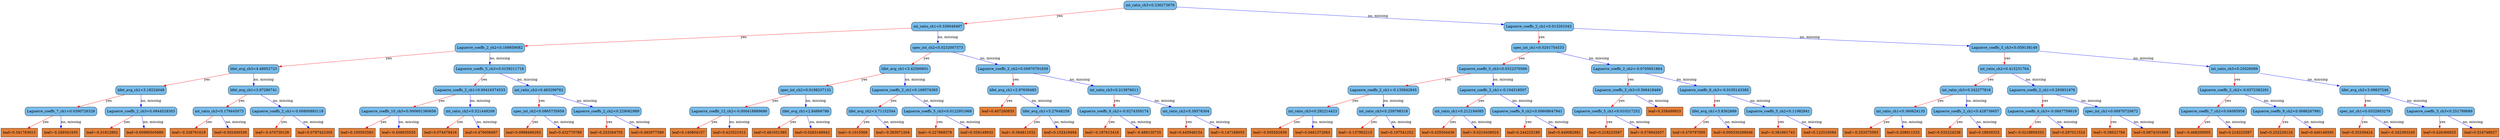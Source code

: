digraph {
	graph [bb="0,0,8146.8,567",
		rankdir=TB
	];
	node [label="\N"];
	0	[fillcolor="#78bceb",
		height=0.5,
		label="int_ratio_ch3<0.236273676",
		pos="4195.9,549",
		shape=box,
		style="filled, rounded",
		width=2.3264];
	1	[fillcolor="#78bceb",
		height=0.5,
		label="int_ratio_ch1<0.336049497",
		pos="3143.9,460.5",
		shape=box,
		style="filled, rounded",
		width=2.3264];
	0 -> 1	[color="#FF0000",
		label=yes,
		lp="3773.9,504.75",
		pos="e,3227.9,468.41 4112,541.1 3918.8,525.21 3443.1,486.11 3239.2,469.34"];
	2	[fillcolor="#78bceb",
		height=0.5,
		label="Laguerre_coeffs_2_ch1<0.013201043",
		pos="4998.9,460.5",
		shape=box,
		style="filled, rounded",
		width=3.1076];
	0 -> 2	[color="#0000FF",
		label="no, missing",
		lp="4701.8,504.75",
		pos="e,4886.7,473.58 4279.9,538.95 4422,523.64 4710.5,492.57 4875.5,474.79"];
	3	[fillcolor="#78bceb",
		height=0.5,
		label="Laguerre_coeffs_2_ch2<0.169859082",
		pos="1592.9,372",
		shape=box,
		style="filled, rounded",
		width=3.1076];
	1 -> 3	[color="#FF0000",
		label=yes,
		lp="2516.9,416.25",
		pos="e,1705.1,379.26 3059.7,454.8 2801.5,440.41 2020.4,396.85 1716.1,379.87"];
	4	[fillcolor="#78bceb",
		height=0.5,
		label="spec_int_ch2<0.0232007373",
		pos="3143.9,372",
		shape=box,
		style="filled, rounded",
		width=2.4097];
	1 -> 4	[color="#0000FF",
		label="no, missing",
		lp="3175.8,416.25",
		pos="e,3143.9,390.35 3143.9,442.41 3143.9,430.76 3143.9,415.05 3143.9,401.52"];
	5	[fillcolor="#78bceb",
		height=0.5,
		label="spec_int_ch1<0.0201754533",
		pos="4998.9,372",
		shape=box,
		style="filled, rounded",
		width=2.4097];
	2 -> 5	[color="#FF0000",
		label=yes,
		lp="5007.9,416.25",
		pos="e,4998.9,390.35 4998.9,442.41 4998.9,430.76 4998.9,415.05 4998.9,401.52"];
	6	[fillcolor="#78bceb",
		height=0.5,
		label="Laguerre_coeffs_5_ch3<0.059138149",
		pos="6472.9,372",
		shape=box,
		style="filled, rounded",
		width=3.1076];
	2 -> 6	[color="#0000FF",
		label="no, missing",
		lp="5900.8,416.25",
		pos="e,6360.6,379.59 5111.2,452.91 5381.6,437.04 6067.4,396.8 6349.1,380.26"];
	7	[fillcolor="#78bceb",
		height=0.5,
		label="lifet_avg_ch3<4.48952723",
		pos="833.88,283.5",
		shape=box,
		style="filled, rounded",
		width=2.2639];
	3 -> 7	[color="#FF0000",
		label=yes,
		lp="1290.9,327.75",
		pos="e,915.66,293.82 1480.9,358.24 1330.6,341.11 1066.5,311.02 926.74,295.08"];
	8	[fillcolor="#78bceb",
		height=0.5,
		label="Laguerre_coeffs_5_ch3<0.0159211718",
		pos="1592.9,283.5",
		shape=box,
		style="filled, rounded",
		width=3.2014];
	3 -> 8	[color="#0000FF",
		label="no, missing",
		lp="1624.8,327.75",
		pos="e,1592.9,301.85 1592.9,353.91 1592.9,342.26 1592.9,326.55 1592.9,313.02"];
	9	[fillcolor="#78bceb",
		height=0.5,
		label="lifet_avg_ch1<3.42560601",
		pos="2896.9,283.5",
		shape=box,
		style="filled, rounded",
		width=2.2639];
	4 -> 9	[color="#FF0000",
		label=yes,
		lp="3051.9,327.75",
		pos="e,2946.5,301.87 3094.2,353.6 3054.7,339.76 2999.2,320.34 2957.1,305.61"];
	10	[fillcolor="#78bceb",
		height=0.5,
		label="Laguerre_coeffs_2_ch2<0.00970791839",
		pos="3315.9,283.5",
		shape=box,
		style="filled, rounded",
		width=3.2951];
	4 -> 10	[color="#0000FF",
		label="no, missing",
		lp="3277.8,327.75",
		pos="e,3281.2,301.91 3178.3,353.7 3204.9,340.31 3242,321.65 3271,307.08"];
	15	[fillcolor="#78bceb",
		height=0.5,
		label="lifet_avg_ch1<3.19224048",
		pos="455.88,195",
		shape=box,
		style="filled, rounded",
		width=2.2639];
	7 -> 15	[color="#FF0000",
		label=yes,
		lp="687.88,239.25",
		pos="e,532.12,213.45 757.84,265.1 695.78,250.9 608.06,230.82 543.14,215.97"];
	16	[fillcolor="#78bceb",
		height=0.5,
		label="lifet_avg_ch1<3.97280741",
		pos="833.88,195",
		shape=box,
		style="filled, rounded",
		width=2.2639];
	7 -> 16	[color="#0000FF",
		label="no, missing",
		lp="865.75,239.25",
		pos="e,833.88,213.35 833.88,265.41 833.88,253.76 833.88,238.05 833.88,224.52"];
	17	[fillcolor="#78bceb",
		height=0.5,
		label="Laguerre_coeffs_2_ch1<0.00416374533",
		pos="1528.9,195",
		shape=box,
		style="filled, rounded",
		width=3.2951];
	8 -> 17	[color="#FF0000",
		label=yes,
		lp="1575.9,239.25",
		pos="e,1541.7,213.35 1580.2,265.41 1571.2,253.17 1558.8,236.45 1548.5,222.49"];
	18	[fillcolor="#78bceb",
		height=0.5,
		label="int_ratio_ch2<0.483299762",
		pos="1752.9,195",
		shape=box,
		style="filled, rounded",
		width=2.3264];
	8 -> 18	[color="#0000FF",
		label="no, missing",
		lp="1719.8,239.25",
		pos="e,1720.7,213.41 1624.9,265.2 1649.5,251.87 1683.9,233.31 1710.8,218.77"];
	31	[fillcolor="#78bceb",
		height=0.5,
		label="Laguerre_coeffs_7_ch1<0.0390726328",
		pos="193.88,106.5",
		shape=box,
		style="filled, rounded",
		width=3.2014];
	15 -> 31	[color="#FF0000",
		label=yes,
		lp="357.88,150.75",
		pos="e,246.5,124.87 403.17,176.6 361.07,162.7 301.92,143.17 257.23,128.42"];
	32	[fillcolor="#78bceb",
		height=0.5,
		label="Laguerre_coeffs_2_ch3<0.0844528303",
		pos="455.88,106.5",
		shape=box,
		style="filled, rounded",
		width=3.2014];
	15 -> 32	[color="#0000FF",
		label="no, missing",
		lp="487.75,150.75",
		pos="e,455.88,124.85 455.88,176.91 455.88,165.26 455.88,149.55 455.88,136.02"];
	33	[fillcolor="#78bceb",
		height=0.5,
		label="int_ratio_ch3<0.179445073",
		pos="709.88,106.5",
		shape=box,
		style="filled, rounded",
		width=2.3264];
	16 -> 33	[color="#FF0000",
		label=yes,
		lp="792.88,150.75",
		pos="e,734.63,124.77 809.08,176.7 790.41,163.68 764.6,145.67 743.98,131.29"];
	34	[fillcolor="#78bceb",
		height=0.5,
		label="Laguerre_coeffs_2_ch1<-0.00800883118",
		pos="932.88,106.5",
		shape=box,
		style="filled, rounded",
		width=3.3576];
	16 -> 34	[color="#0000FF",
		label="no, missing",
		lp="924.75,150.75",
		pos="e,913.02,124.85 853.43,176.91 867.98,164.2 888.06,146.66 904.39,132.39"];
	63	[fillcolor="#e48038",
		height=0.5,
		label="leaf=0.341783613",
		pos="57.875,18",
		shape=box,
		style=filled,
		width=1.6076];
	31 -> 63	[color="#FF0000",
		label=yes,
		lp="147.88,62.25",
		pos="e,85.023,36.267 166.68,88.203 146.02,75.062 117.38,56.846 94.67,42.403"];
	64	[fillcolor="#e48038",
		height=0.5,
		label="leaf=-0.249341935",
		pos="193.88,18",
		shape=box,
		style=filled,
		width=1.6701];
	31 -> 64	[color="#0000FF",
		label="no, missing",
		lp="225.75,62.25",
		pos="e,193.88,36.35 193.88,88.41 193.88,76.758 193.88,61.047 193.88,47.519"];
	65	[fillcolor="#e48038",
		height=0.5,
		label="leaf=-0.31812802",
		pos="328.88,18",
		shape=box,
		style=filled,
		width=1.5764];
	32 -> 65	[color="#FF0000",
		label=yes,
		lp="412.88,62.25",
		pos="e,354.23,36.267 430.48,88.203 411.27,75.12 384.68,57.01 363.52,42.597"];
	66	[fillcolor="#e48038",
		height=0.5,
		label="leaf=0.00990505889",
		pos="467.88,18",
		shape=box,
		style=filled,
		width=1.7951];
	32 -> 66	[color="#0000FF",
		label="no, missing",
		lp="495.75,62.25",
		pos="e,465.47,36.35 458.25,88.41 459.86,76.758 462.04,61.047 463.92,47.519"];
	67	[fillcolor="#e48038",
		height=0.5,
		label="leaf=-0.328791618",
		pos="610.88,18",
		shape=box,
		style=filled,
		width=1.6701];
	33 -> 67	[color="#FF0000",
		label=yes,
		lp="678.88,62.25",
		pos="e,630.73,36.35 690.32,88.41 675.77,75.698 655.69,58.157 639.36,43.889"];
	68	[fillcolor="#e48038",
		height=0.5,
		label="leaf=0.502400339",
		pos="746.88,18",
		shape=box,
		style=filled,
		width=1.6076];
	33 -> 68	[color="#0000FF",
		label="no, missing",
		lp="763.75,62.25",
		pos="e,739.45,36.35 717.19,88.41 722.27,76.522 729.16,60.41 735.03,46.702"];
	69	[fillcolor="#e48038",
		height=0.5,
		label="leaf=-0.470730126",
		pos="882.88,18",
		shape=box,
		style=filled,
		width=1.6701];
	34 -> 69	[color="#FF0000",
		label=yes,
		lp="921.88,62.25",
		pos="e,892.9,36.35 923,88.41 916.06,76.405 906.63,60.091 898.65,46.295"];
	70	[fillcolor="#e48038",
		height=0.5,
		label="leaf=0.0797422305",
		pos="1021.9,18",
		shape=box,
		style=filled,
		width=1.7014];
	34 -> 70	[color="#0000FF",
		label="no, missing",
		lp="1017.8,62.25",
		pos="e,1004,36.35 950.46,88.41 963.42,75.816 981.25,58.481 995.86,44.286"];
	35	[fillcolor="#78bceb",
		height=0.5,
		label="Laguerre_coeffs_10_ch3<0.000601380656",
		pos="1294.9,106.5",
		shape=box,
		style="filled, rounded",
		width=3.4826];
	17 -> 35	[color="#FF0000",
		label=yes,
		lp="1441.9,150.75",
		pos="e,1341.9,124.87 1481.8,176.6 1444.5,162.82 1392.3,143.5 1352.5,128.79"];
	36	[fillcolor="#78bceb",
		height=0.5,
		label="int_ratio_ch2<0.521449208",
		pos="1528.9,106.5",
		shape=box,
		style="filled, rounded",
		width=2.3264];
	17 -> 36	[color="#0000FF",
		label="no, missing",
		lp="1560.8,150.75",
		pos="e,1528.9,124.85 1528.9,176.91 1528.9,165.26 1528.9,149.55 1528.9,136.02"];
	37	[fillcolor="#78bceb",
		height=0.5,
		label="spec_int_ch2<0.0865735859",
		pos="1752.9,106.5",
		shape=box,
		style="filled, rounded",
		width=2.4097];
	18 -> 37	[color="#FF0000",
		label=yes,
		lp="1761.9,150.75",
		pos="e,1752.9,124.85 1752.9,176.91 1752.9,165.26 1752.9,149.55 1752.9,136.02"];
	38	[fillcolor="#78bceb",
		height=0.5,
		label="Laguerre_coeffs_2_ch2<0.229062989",
		pos="1972.9,106.5",
		shape=box,
		style="filled, rounded",
		width=3.1076];
	18 -> 38	[color="#0000FF",
		label="no, missing",
		lp="1914.8,150.75",
		pos="e,1928.7,124.87 1797.1,176.6 1832,162.9 1880.7,143.75 1918,129.08"];
	71	[fillcolor="#e48038",
		height=0.5,
		label="leaf=0.105502583",
		pos="1158.9,18",
		shape=box,
		style=filled,
		width=1.6076];
	35 -> 71	[color="#FF0000",
		label=yes,
		lp="1248.9,62.25",
		pos="e,1186,36.267 1267.7,88.203 1247,75.062 1218.4,56.846 1195.7,42.403"];
	72	[fillcolor="#e48038",
		height=0.5,
		label="leaf=-0.456935555",
		pos="1294.9,18",
		shape=box,
		style=filled,
		width=1.6701];
	35 -> 72	[color="#0000FF",
		label="no, missing",
		lp="1326.8,62.25",
		pos="e,1294.9,36.35 1294.9,88.41 1294.9,76.758 1294.9,61.047 1294.9,47.519"];
	73	[fillcolor="#e48038",
		height=0.5,
		label="leaf=0.074479416",
		pos="1430.9,18",
		shape=box,
		style=filled,
		width=1.6076];
	36 -> 73	[color="#FF0000",
		label=yes,
		lp="1497.9,62.25",
		pos="e,1450.5,36.35 1509.5,88.41 1495.1,75.698 1475.2,58.157 1459.1,43.889"];
	74	[fillcolor="#e48038",
		height=0.5,
		label="leaf=0.476006687",
		pos="1564.9,18",
		shape=box,
		style=filled,
		width=1.6076];
	36 -> 74	[color="#0000FF",
		label="no, missing",
		lp="1582.8,62.25",
		pos="e,1557.7,36.35 1536,88.41 1540.9,76.522 1547.6,60.41 1553.3,46.702"];
	75	[fillcolor="#e48038",
		height=0.5,
		label="leaf=0.0988466293",
		pos="1701.9,18",
		shape=box,
		style=filled,
		width=1.7014];
	37 -> 75	[color="#FF0000",
		label=yes,
		lp="1741.9,62.25",
		pos="e,1712.1,36.35 1742.8,88.41 1735.7,76.287 1725.9,59.77 1717.7,45.89"];
	76	[fillcolor="#e48038",
		height=0.5,
		label="leaf=0.432770789",
		pos="1838.9,18",
		shape=box,
		style=filled,
		width=1.6076];
	37 -> 76	[color="#0000FF",
		label="no, missing",
		lp="1835.8,62.25",
		pos="e,1821.6,36.35 1769.9,88.41 1782.4,75.816 1799.6,58.481 1813.7,44.286"];
	77	[fillcolor="#e48038",
		height=0.5,
		label="leaf=0.253264755",
		pos="1972.9,18",
		shape=box,
		style=filled,
		width=1.6076];
	38 -> 77	[color="#FF0000",
		label=yes,
		lp="1981.9,62.25",
		pos="e,1972.9,36.35 1972.9,88.41 1972.9,76.758 1972.9,61.047 1972.9,47.519"];
	78	[fillcolor="#e48038",
		height=0.5,
		label="leaf=0.492977589",
		pos="2106.9,18",
		shape=box,
		style=filled,
		width=1.6076];
	38 -> 78	[color="#0000FF",
		label="no, missing",
		lp="2084.8,62.25",
		pos="e,2080.1,36.267 1999.7,88.203 2020,75.062 2048.2,56.846 2070.6,42.403"];
	19	[fillcolor="#78bceb",
		height=0.5,
		label="spec_int_ch2<0.0198237132",
		pos="2608.9,195",
		shape=box,
		style="filled, rounded",
		width=2.4097];
	9 -> 19	[color="#FF0000",
		label=yes,
		lp="2787.9,239.25",
		pos="e,2666.7,213.37 2838.9,265.1 2792.4,251.11 2726.8,231.42 2677.6,216.64"];
	20	[fillcolor="#78bceb",
		height=0.5,
		label="Laguerre_coeffs_2_ch1<0.169574365",
		pos="2896.9,195",
		shape=box,
		style="filled, rounded",
		width=3.1076];
	9 -> 20	[color="#0000FF",
		label="no, missing",
		lp="2928.8,239.25",
		pos="e,2896.9,213.35 2896.9,265.41 2896.9,253.76 2896.9,238.05 2896.9,224.52"];
	21	[fillcolor="#78bceb",
		height=0.5,
		label="lifet_avg_ch1<2.97636485",
		pos="3315.9,195",
		shape=box,
		style="filled, rounded",
		width=2.2639];
	10 -> 21	[color="#FF0000",
		label=yes,
		lp="3324.9,239.25",
		pos="e,3315.9,213.35 3315.9,265.41 3315.9,253.76 3315.9,238.05 3315.9,224.52"];
	22	[fillcolor="#78bceb",
		height=0.5,
		label="int_ratio_ch3<0.213976011",
		pos="3645.9,195",
		shape=box,
		style="filled, rounded",
		width=2.3264];
	10 -> 22	[color="#0000FF",
		label="no, missing",
		lp="3542.8,239.25",
		pos="e,3579.3,213.45 3382.3,265.1 3436,251.02 3511.8,231.16 3568.3,216.34"];
	39	[fillcolor="#78bceb",
		height=0.5,
		label="Laguerre_coeffs_12_ch2<-0.000418889686",
		pos="2374.9,106.5",
		shape=box,
		style="filled, rounded",
		width=3.5451];
	19 -> 39	[color="#FF0000",
		label=yes,
		lp="2521.9,150.75",
		pos="e,2421.9,124.87 2561.8,176.6 2524.5,162.82 2472.3,143.5 2432.5,128.79"];
	40	[fillcolor="#78bceb",
		height=0.5,
		label="lifet_avg_ch1<2.84866786",
		pos="2608.9,106.5",
		shape=box,
		style="filled, rounded",
		width=2.2639];
	19 -> 40	[color="#0000FF",
		label="no, missing",
		lp="2640.8,150.75",
		pos="e,2608.9,124.85 2608.9,176.91 2608.9,165.26 2608.9,149.55 2608.9,136.02"];
	41	[fillcolor="#78bceb",
		height=0.5,
		label="lifet_avg_ch2<3.71152544",
		pos="2851.9,106.5",
		shape=box,
		style="filled, rounded",
		width=2.2639];
	20 -> 41	[color="#FF0000",
		label=yes,
		lp="2887.9,150.75",
		pos="e,2860.9,124.85 2888,176.91 2881.7,164.9 2873.3,148.59 2866.1,134.8"];
	42	[fillcolor="#78bceb",
		height=0.5,
		label="Laguerre_coeffs_5_ch3<0.0122951968",
		pos="3066.9,106.5",
		shape=box,
		style="filled, rounded",
		width=3.2014];
	20 -> 42	[color="#0000FF",
		label="no, missing",
		lp="3029.8,150.75",
		pos="e,3032.6,124.91 2930.9,176.7 2957.2,163.31 2993.9,144.65 3022.5,130.08"];
	79	[fillcolor="#e48038",
		height=0.5,
		label="leaf=0.140804157",
		pos="2240.9,18",
		shape=box,
		style=filled,
		width=1.6076];
	39 -> 79	[color="#FF0000",
		label=yes,
		lp="2329.9,62.25",
		pos="e,2267.6,36.267 2348.1,88.203 2327.7,75.062 2299.5,56.846 2277.1,42.403"];
	80	[fillcolor="#e48038",
		height=0.5,
		label="leaf=0.423521012",
		pos="2374.9,18",
		shape=box,
		style=filled,
		width=1.6076];
	39 -> 80	[color="#0000FF",
		label="no, missing",
		lp="2406.8,62.25",
		pos="e,2374.9,36.35 2374.9,88.41 2374.9,76.758 2374.9,61.047 2374.9,47.519"];
	81	[fillcolor="#e48038",
		height=0.5,
		label="leaf=0.481051385",
		pos="2508.9,18",
		shape=box,
		style=filled,
		width=1.6076];
	40 -> 81	[color="#FF0000",
		label=yes,
		lp="2576.9,62.25",
		pos="e,2528.9,36.35 2589.1,88.41 2574.3,75.581 2553.8,57.831 2537.2,43.493"];
	82	[fillcolor="#e48038",
		height=0.5,
		label="leaf=0.0263168942",
		pos="2645.9,18",
		shape=box,
		style=filled,
		width=1.7014];
	40 -> 82	[color="#0000FF",
		label="no, missing",
		lp="2662.8,62.25",
		pos="e,2638.5,36.35 2616.2,88.41 2621.3,76.522 2628.2,60.41 2634,46.702"];
	83	[fillcolor="#e48038",
		height=0.5,
		label="leaf=-0.1015568",
		pos="2778.9,18",
		shape=box,
		style=filled,
		width=1.4826];
	41 -> 83	[color="#FF0000",
		label=yes,
		lp="2831.9,62.25",
		pos="e,2793.5,36.35 2837.5,88.41 2827,76.051 2812.7,59.127 2800.9,45.085"];
	84	[fillcolor="#e48038",
		height=0.5,
		label="leaf=-0.393071204",
		pos="2910.9,18",
		shape=box,
		style=filled,
		width=1.6701];
	41 -> 84	[color="#0000FF",
		label="no, missing",
		lp="2918.8,62.25",
		pos="e,2899,36.35 2863.5,88.41 2871.9,76.169 2883.3,59.449 2892.8,45.487"];
	85	[fillcolor="#e48038",
		height=0.5,
		label="leaf=-0.227868378",
		pos="3048.9,18",
		shape=box,
		style=filled,
		width=1.6701];
	42 -> 85	[color="#FF0000",
		label=yes,
		lp="3068.9,62.25",
		pos="e,3052.5,36.35 3063.3,88.41 3060.9,76.758 3057.6,61.047 3054.8,47.519"];
	86	[fillcolor="#e48038",
		height=0.5,
		label="leaf=0.358148932",
		pos="3184.9,18",
		shape=box,
		style=filled,
		width=1.6076];
	42 -> 86	[color="#0000FF",
		label="no, missing",
		lp="3168.8,62.25",
		pos="e,3161.3,36.267 3090.5,88.203 3108.2,75.238 3132.6,57.336 3152.2,42.988"];
	43	[fillcolor="#e48038",
		height=0.5,
		label="leaf=0.407260835",
		pos="3266.9,106.5",
		shape=box,
		style=filled,
		width=1.6076];
	21 -> 43	[color="#FF0000",
		label=yes,
		lp="3304.9,150.75",
		pos="e,3276.7,124.85 3306.2,176.91 3299.4,164.9 3290.2,148.59 3282.3,134.8"];
	44	[fillcolor="#78bceb",
		height=0.5,
		label="lifet_avg_ch1<5.27648258",
		pos="3423.9,106.5",
		shape=box,
		style="filled, rounded",
		width=2.2639];
	21 -> 44	[color="#0000FF",
		label="no, missing",
		lp="3411.8,150.75",
		pos="e,3402.3,124.77 3337.5,176.7 3353.5,163.86 3375.6,146.16 3393.4,131.88"];
	45	[fillcolor="#78bceb",
		height=0.5,
		label="Laguerre_coeffs_6_ch2<-0.0274359174",
		pos="3645.9,106.5",
		shape=box,
		style="filled, rounded",
		width=3.2639];
	22 -> 45	[color="#FF0000",
		label=yes,
		lp="3654.9,150.75",
		pos="e,3645.9,124.85 3645.9,176.91 3645.9,165.26 3645.9,149.55 3645.9,136.02"];
	46	[fillcolor="#78bceb",
		height=0.5,
		label="int_ratio_ch2<0.39576304",
		pos="3866.9,106.5",
		shape=box,
		style="filled, rounded",
		width=2.2326];
	22 -> 46	[color="#0000FF",
		label="no, missing",
		lp="3808.8,150.75",
		pos="e,3822.5,124.87 3690.3,176.6 3725.5,162.85 3774.7,143.58 3812.2,128.89"];
	87	[fillcolor="#e48038",
		height=0.5,
		label="leaf=-0.584811032",
		pos="3320.9,18",
		shape=box,
		style=filled,
		width=1.6701];
	44 -> 87	[color="#FF0000",
		label=yes,
		lp="3390.9,62.25",
		pos="e,3341.5,36.35 3403.5,88.41 3388.2,75.581 3367.1,57.831 3350,43.493"];
	88	[fillcolor="#e48038",
		height=0.5,
		label="leaf=0.152418494",
		pos="3456.9,18",
		shape=box,
		style=filled,
		width=1.6076];
	44 -> 88	[color="#0000FF",
		label="no, missing",
		lp="3475.8,62.25",
		pos="e,3450.3,36.35 3430.4,88.41 3434.9,76.522 3441.1,60.41 3446.3,46.702"];
	89	[fillcolor="#e48038",
		height=0.5,
		label="leaf=-0.197613418",
		pos="3592.9,18",
		shape=box,
		style=filled,
		width=1.6701];
	45 -> 89	[color="#FF0000",
		label=yes,
		lp="3633.9,62.25",
		pos="e,3603.5,36.35 3635.4,88.41 3628,76.287 3617.9,59.77 3609.4,45.89"];
	90	[fillcolor="#e48038",
		height=0.5,
		label="leaf=-0.489130735",
		pos="3730.9,18",
		shape=box,
		style=filled,
		width=1.6701];
	45 -> 90	[color="#0000FF",
		label="no, missing",
		lp="3728.8,62.25",
		pos="e,3713.8,36.35 3662.7,88.41 3675,75.816 3692.1,58.481 3706,44.286"];
	91	[fillcolor="#e48038",
		height=0.5,
		label="leaf=0.445948154",
		pos="3866.9,18",
		shape=box,
		style=filled,
		width=1.6076];
	46 -> 91	[color="#FF0000",
		label=yes,
		lp="3875.9,62.25",
		pos="e,3866.9,36.35 3866.9,88.41 3866.9,76.758 3866.9,61.047 3866.9,47.519"];
	92	[fillcolor="#e48038",
		height=0.5,
		label="leaf=-0.147168055",
		pos="4002.9,18",
		shape=box,
		style=filled,
		width=1.6701];
	46 -> 92	[color="#0000FF",
		label="no, missing",
		lp="3979.8,62.25",
		pos="e,3975.7,36.267 3894.1,88.203 3914.7,75.062 3943.4,56.846 3966.1,42.403"];
	11	[fillcolor="#78bceb",
		height=0.5,
		label="Laguerre_coeffs_5_ch3<0.0322370566",
		pos="4826.9,283.5",
		shape=box,
		style="filled, rounded",
		width=3.2014];
	5 -> 11	[color="#FF0000",
		label=yes,
		lp="4937.9,327.75",
		pos="e,4861.5,301.91 4964.5,353.7 4937.9,340.31 4900.7,321.65 4871.8,307.08"];
	12	[fillcolor="#78bceb",
		height=0.5,
		label="Laguerre_coeffs_2_ch2<-0.0705651864",
		pos="5283.9,283.5",
		shape=box,
		style="filled, rounded",
		width=3.2639];
	5 -> 12	[color="#0000FF",
		label="no, missing",
		lp="5199.8,327.75",
		pos="e,5226.6,301.87 5056.2,353.6 5102.3,339.61 5167.2,319.92 5215.9,305.14"];
	13	[fillcolor="#78bceb",
		height=0.5,
		label="int_ratio_ch2<0.415231764",
		pos="6472.9,283.5",
		shape=box,
		style="filled, rounded",
		width=2.3264];
	6 -> 13	[color="#FF0000",
		label=yes,
		lp="6481.9,327.75",
		pos="e,6472.9,301.85 6472.9,353.91 6472.9,342.26 6472.9,326.55 6472.9,313.02"];
	14	[fillcolor="#78bceb",
		height=0.5,
		label="int_ratio_ch3<0.25026089",
		pos="7288.9,283.5",
		shape=box,
		style="filled, rounded",
		width=2.2326];
	6 -> 14	[color="#0000FF",
		label="no, missing",
		lp="6986.8,327.75",
		pos="e,7208.1,293.07 6585.1,359.11 6747.9,341.85 7046.5,310.19 7197.1,294.23"];
	23	[fillcolor="#78bceb",
		height=0.5,
		label="Laguerre_coeffs_2_ch1<-0.135842845",
		pos="4509.9,195",
		shape=box,
		style="filled, rounded",
		width=3.1701];
	11 -> 23	[color="#FF0000",
		label=yes,
		lp="4705.9,239.25",
		pos="e,4573.8,213.45 4763.1,265.1 4711.6,251.05 4639,231.24 4584.8,216.43"];
	24	[fillcolor="#78bceb",
		height=0.5,
		label="Laguerre_coeffs_2_ch1<-0.104318507",
		pos="4826.9,195",
		shape=box,
		style="filled, rounded",
		width=3.1701];
	11 -> 24	[color="#0000FF",
		label="no, missing",
		lp="4858.8,239.25",
		pos="e,4826.9,213.35 4826.9,265.41 4826.9,253.76 4826.9,238.05 4826.9,224.52"];
	25	[fillcolor="#78bceb",
		height=0.5,
		label="Laguerre_coeffs_3_ch3<0.566418469",
		pos="5283.9,195",
		shape=box,
		style="filled, rounded",
		width=3.1076];
	12 -> 25	[color="#FF0000",
		label=yes,
		lp="5292.9,239.25",
		pos="e,5283.9,213.35 5283.9,265.41 5283.9,253.76 5283.9,238.05 5283.9,224.52"];
	26	[fillcolor="#78bceb",
		height=0.5,
		label="Laguerre_coeffs_8_ch3<-0.0105143385",
		pos="5584.9,195",
		shape=box,
		style="filled, rounded",
		width=3.2639];
	12 -> 26	[color="#0000FF",
		label="no, missing",
		lp="5493.8,239.25",
		pos="e,5524.2,213.45 5344.4,265.1 5393.1,251.1 5461.7,231.4 5513.1,216.62"];
	47	[fillcolor="#78bceb",
		height=0.5,
		label="int_ratio_ch3<0.292214423",
		pos="4279.9,106.5",
		shape=box,
		style="filled, rounded",
		width=2.3264];
	23 -> 47	[color="#FF0000",
		label=yes,
		lp="4424.9,150.75",
		pos="e,4326.1,124.87 4463.6,176.6 4427,162.85 4375.8,143.58 4336.7,128.89"];
	48	[fillcolor="#78bceb",
		height=0.5,
		label="int_ratio_ch3<0.259798318",
		pos="4509.9,106.5",
		shape=box,
		style="filled, rounded",
		width=2.3264];
	23 -> 48	[color="#0000FF",
		label="no, missing",
		lp="4541.8,150.75",
		pos="e,4509.9,124.85 4509.9,176.91 4509.9,165.26 4509.9,149.55 4509.9,136.02"];
	49	[fillcolor="#78bceb",
		height=0.5,
		label="int_ratio_ch1<0.212194085",
		pos="4760.9,106.5",
		shape=box,
		style="filled, rounded",
		width=2.3264];
	24 -> 49	[color="#FF0000",
		label=yes,
		lp="4808.9,150.75",
		pos="e,4774.1,124.85 4813.8,176.91 4804.5,164.67 4791.7,147.95 4781.1,133.99"];
	50	[fillcolor="#78bceb",
		height=0.5,
		label="Laguerre_coeffs_9_ch2<0.00608647941",
		pos="4980.9,106.5",
		shape=box,
		style="filled, rounded",
		width=3.2951];
	24 -> 50	[color="#0000FF",
		label="no, missing",
		lp="4949.8,150.75",
		pos="e,4949.9,124.91 4857.7,176.7 4881.3,163.43 4914.2,144.98 4940,130.46"];
	93	[fillcolor="#e48038",
		height=0.5,
		label="leaf=-0.505502939",
		pos="4140.9,18",
		shape=box,
		style=filled,
		width=1.6701];
	47 -> 93	[color="#FF0000",
		label=yes,
		lp="4231.9,62.25",
		pos="e,4168.6,36.267 4252.1,88.203 4230.9,75.003 4201.4,56.683 4178.2,42.209"];
	94	[fillcolor="#e48038",
		height=0.5,
		label="leaf=0.0461372063",
		pos="4279.9,18",
		shape=box,
		style=filled,
		width=1.7014];
	47 -> 94	[color="#0000FF",
		label="no, missing",
		lp="4311.8,62.25",
		pos="e,4279.9,36.35 4279.9,88.41 4279.9,76.758 4279.9,61.047 4279.9,47.519"];
	95	[fillcolor="#e48038",
		height=0.5,
		label="leaf=-0.137902215",
		pos="4418.9,18",
		shape=box,
		style=filled,
		width=1.6701];
	48 -> 95	[color="#FF0000",
		label=yes,
		lp="4481.9,62.25",
		pos="e,4437.1,36.35 4491.9,88.41 4478.5,75.698 4460.1,58.157 4445.1,43.889"];
	96	[fillcolor="#e48038",
		height=0.5,
		label="leaf=0.197541252",
		pos="4554.9,18",
		shape=box,
		style=filled,
		width=1.6076];
	48 -> 96	[color="#0000FF",
		label="no, missing",
		lp="4568.8,62.25",
		pos="e,4545.8,36.35 4518.8,88.41 4525,76.405 4533.5,60.091 4540.7,46.295"];
	97	[fillcolor="#e48038",
		height=0.5,
		label="leaf=0.435504436",
		pos="4688.9,18",
		shape=box,
		style=filled,
		width=1.6076];
	49 -> 97	[color="#FF0000",
		label=yes,
		lp="4740.9,62.25",
		pos="e,4703.3,36.35 4746.7,88.41 4736.4,76.051 4722.3,59.127 4710.6,45.085"];
	98	[fillcolor="#e48038",
		height=0.5,
		label="leaf=-0.0210436024",
		pos="4827.9,18",
		shape=box,
		style=filled,
		width=1.7639];
	49 -> 98	[color="#0000FF",
		label="no, missing",
		lp="4832.8,62.25",
		pos="e,4814.4,36.35 4774.1,88.41 4783.7,76.051 4796.8,59.127 4807.7,45.085"];
	99	[fillcolor="#e48038",
		height=0.5,
		label="leaf=0.244225189",
		pos="4966.9,18",
		shape=box,
		style=filled,
		width=1.6076];
	50 -> 99	[color="#FF0000",
		label=yes,
		lp="4984.9,62.25",
		pos="e,4969.7,36.35 4978.1,88.41 4976.2,76.758 4973.7,61.047 4971.5,47.519"];
	100	[fillcolor="#e48038",
		height=0.5,
		label="leaf=0.449082881",
		pos="5100.9,18",
		shape=box,
		style=filled,
		width=1.6076];
	50 -> 100	[color="#0000FF",
		label="no, missing",
		lp="5083.8,62.25",
		pos="e,5076.9,36.267 5004.9,88.203 5022.9,75.238 5047.7,57.336 5067.6,42.988"];
	51	[fillcolor="#78bceb",
		height=0.5,
		label="Laguerre_coeffs_5_ch1<0.010317252",
		pos="5238.9,106.5",
		shape=box,
		style="filled, rounded",
		width=3.1076];
	25 -> 51	[color="#FF0000",
		label=yes,
		lp="5274.9,150.75",
		pos="e,5247.9,124.85 5275,176.91 5268.7,164.9 5260.3,148.59 5253.1,134.8"];
	52	[fillcolor="#e48038",
		height=0.5,
		label="leaf=0.338499933",
		pos="5426.9,106.5",
		shape=box,
		style=filled,
		width=1.6076];
	25 -> 52	[color="#0000FF",
		label="no, missing",
		lp="5400.8,150.75",
		pos="e,5398.3,124.77 5312.5,176.7 5334.3,163.5 5364.6,145.18 5388.5,130.71"];
	53	[fillcolor="#78bceb",
		height=0.5,
		label="lifet_avg_ch1<3.8362689",
		pos="5584.9,106.5",
		shape=box,
		style="filled, rounded",
		width=2.1701];
	26 -> 53	[color="#FF0000",
		label=yes,
		lp="5593.9,150.75",
		pos="e,5584.9,124.85 5584.9,176.91 5584.9,165.26 5584.9,149.55 5584.9,136.02"];
	54	[fillcolor="#78bceb",
		height=0.5,
		label="Laguerre_coeffs_5_ch2<0.11982841",
		pos="5796.9,106.5",
		shape=box,
		style="filled, rounded",
		width=3.0139];
	26 -> 54	[color="#0000FF",
		label="no, missing",
		lp="5741.8,150.75",
		pos="e,5754.3,124.87 5627.5,176.6 5661.1,162.9 5708,143.75 5744,129.08"];
	101	[fillcolor="#e48038",
		height=0.5,
		label="leaf=0.218223587",
		pos="5234.9,18",
		shape=box,
		style=filled,
		width=1.6076];
	51 -> 101	[color="#FF0000",
		label=yes,
		lp="5246.9,62.25",
		pos="e,5235.7,36.35 5238.1,88.41 5237.5,76.758 5236.8,61.047 5236.2,47.519"];
	102	[fillcolor="#e48038",
		height=0.5,
		label="leaf=-0.578942657",
		pos="5370.9,18",
		shape=box,
		style=filled,
		width=1.6701];
	51 -> 102	[color="#0000FF",
		label="no, missing",
		lp="5348.8,62.25",
		pos="e,5344.5,36.267 5265.3,88.203 5285.3,75.062 5313.1,56.846 5335.2,42.403"];
	103	[fillcolor="#e48038",
		height=0.5,
		label="leaf=0.479797095",
		pos="5506.9,18",
		shape=box,
		style=filled,
		width=1.6076];
	53 -> 103	[color="#FF0000",
		label=yes,
		lp="5561.9,62.25",
		pos="e,5522.5,36.35 5569.5,88.41 5558.2,75.934 5542.8,58.805 5530,44.685"];
	104	[fillcolor="#e48038",
		height=0.5,
		label="leaf=0.000330269046",
		pos="5650.9,18",
		shape=box,
		style=filled,
		width=1.8889];
	53 -> 104	[color="#0000FF",
		label="no, missing",
		lp="5655.8,62.25",
		pos="e,5637.6,36.35 5597.9,88.41 5607.3,76.169 5620,59.449 5630.7,45.487"];
	105	[fillcolor="#e48038",
		height=0.5,
		label="leaf=-0.381661743",
		pos="5796.9,18",
		shape=box,
		style=filled,
		width=1.6701];
	54 -> 105	[color="#FF0000",
		label=yes,
		lp="5805.9,62.25",
		pos="e,5796.9,36.35 5796.9,88.41 5796.9,76.758 5796.9,61.047 5796.9,47.519"];
	106	[fillcolor="#e48038",
		height=0.5,
		label="leaf=0.122518584",
		pos="5932.9,18",
		shape=box,
		style=filled,
		width=1.6076];
	54 -> 106	[color="#0000FF",
		label="no, missing",
		lp="5909.8,62.25",
		pos="e,5905.7,36.267 5824.1,88.203 5844.7,75.062 5873.4,56.846 5896.1,42.403"];
	27	[fillcolor="#78bceb",
		height=0.5,
		label="int_ratio_ch3<0.242277816",
		pos="6410.9,195",
		shape=box,
		style="filled, rounded",
		width=2.3264];
	13 -> 27	[color="#FF0000",
		label=yes,
		lp="6456.9,239.25",
		pos="e,6423.3,213.35 6460.6,265.41 6451.9,253.17 6439.9,236.45 6429.9,222.49"];
	28	[fillcolor="#78bceb",
		height=0.5,
		label="Laguerre_coeffs_2_ch1<0.293831676",
		pos="6657.9,195",
		shape=box,
		style="filled, rounded",
		width=3.1076];
	13 -> 28	[color="#0000FF",
		label="no, missing",
		lp="6614.8,239.25",
		pos="e,6620.6,213.41 6509.9,265.2 6538.8,251.69 6579.1,232.82 6610.4,218.2"];
	29	[fillcolor="#78bceb",
		height=0.5,
		label="Laguerre_coeffs_2_ch2<-0.0372382291",
		pos="7288.9,195",
		shape=box,
		style="filled, rounded",
		width=3.2639];
	14 -> 29	[color="#FF0000",
		label=yes,
		lp="7297.9,239.25",
		pos="e,7288.9,213.35 7288.9,265.41 7288.9,253.76 7288.9,238.05 7288.9,224.52"];
	30	[fillcolor="#78bceb",
		height=0.5,
		label="lifet_avg_ch2<3.09837246",
		pos="7711.9,195",
		shape=box,
		style="filled, rounded",
		width=2.2639];
	14 -> 30	[color="#0000FF",
		label="no, missing",
		lp="7570.8,239.25",
		pos="e,7630.2,212.71 7369.4,266.03 7440.6,251.48 7544.3,230.27 7618.9,215.01"];
	55	[fillcolor="#78bceb",
		height=0.5,
		label="int_ratio_ch1<0.360624135",
		pos="6196.9,106.5",
		shape=box,
		style="filled, rounded",
		width=2.3264];
	27 -> 55	[color="#FF0000",
		label=yes,
		lp="6332.9,150.75",
		pos="e,6239.9,124.87 6367.8,176.6 6333.9,162.9 6286.5,143.75 6250.3,129.08"];
	56	[fillcolor="#78bceb",
		height=0.5,
		label="Laguerre_coeffs_2_ch1<0.428736657",
		pos="6410.9,106.5",
		shape=box,
		style="filled, rounded",
		width=3.1076];
	27 -> 56	[color="#0000FF",
		label="no, missing",
		lp="6442.8,150.75",
		pos="e,6410.9,124.85 6410.9,176.91 6410.9,165.26 6410.9,149.55 6410.9,136.02"];
	57	[fillcolor="#78bceb",
		height=0.5,
		label="Laguerre_coeffs_4_ch3<-0.0847759619",
		pos="6657.9,106.5",
		shape=box,
		style="filled, rounded",
		width=3.2639];
	28 -> 57	[color="#FF0000",
		label=yes,
		lp="6666.9,150.75",
		pos="e,6657.9,124.85 6657.9,176.91 6657.9,165.26 6657.9,149.55 6657.9,136.02"];
	58	[fillcolor="#78bceb",
		height=0.5,
		label="spec_int_ch1<0.00970720872",
		pos="6883.9,106.5",
		shape=box,
		style="filled, rounded",
		width=2.5035];
	28 -> 58	[color="#0000FF",
		label="no, missing",
		lp="6823.8,150.75",
		pos="e,6838.5,124.87 6703.3,176.6 6739.3,162.85 6789.6,143.58 6828,128.89"];
	107	[fillcolor="#e48038",
		height=0.5,
		label="leaf=-0.253575593",
		pos="6068.9,18",
		shape=box,
		style=filled,
		width=1.6701];
	55 -> 107	[color="#FF0000",
		label=yes,
		lp="6153.9,62.25",
		pos="e,6094.4,36.267 6171.3,88.203 6151.9,75.12 6125.1,57.01 6103.8,42.597"];
	108	[fillcolor="#e48038",
		height=0.5,
		label="leaf=0.338911533",
		pos="6204.9,18",
		shape=box,
		style=filled,
		width=1.6076];
	55 -> 108	[color="#0000FF",
		label="no, missing",
		lp="6233.8,62.25",
		pos="e,6203.3,36.35 6198.5,88.41 6199.5,76.758 6201,61.047 6202.2,47.519"];
	109	[fillcolor="#e48038",
		height=0.5,
		label="leaf=0.532224238",
		pos="6338.9,18",
		shape=box,
		style=filled,
		width=1.6076];
	56 -> 109	[color="#FF0000",
		label=yes,
		lp="6390.9,62.25",
		pos="e,6353.3,36.35 6396.7,88.41 6386.4,76.051 6372.3,59.127 6360.6,45.085"];
	110	[fillcolor="#e48038",
		height=0.5,
		label="leaf=0.18839325",
		pos="6468.9,18",
		shape=box,
		style=filled,
		width=1.5139];
	56 -> 110	[color="#0000FF",
		label="no, missing",
		lp="6477.8,62.25",
		pos="e,6457.2,36.35 6422.3,88.41 6430.5,76.287 6441.5,59.77 6450.8,45.89"];
	111	[fillcolor="#e48038",
		height=0.5,
		label="leaf=-0.0218856353",
		pos="6604.9,18",
		shape=box,
		style=filled,
		width=1.7639];
	57 -> 111	[color="#FF0000",
		label=yes,
		lp="6645.9,62.25",
		pos="e,6615.5,36.35 6647.4,88.41 6640,76.287 6629.9,59.77 6621.4,45.89"];
	112	[fillcolor="#e48038",
		height=0.5,
		label="leaf=0.297011524",
		pos="6743.9,18",
		shape=box,
		style=filled,
		width=1.6076];
	57 -> 112	[color="#0000FF",
		label="no, missing",
		lp="6740.8,62.25",
		pos="e,6726.6,36.35 6674.9,88.41 6687.4,75.816 6704.6,58.481 6718.7,44.286"];
	113	[fillcolor="#e48038",
		height=0.5,
		label="leaf=-0.38021794",
		pos="6876.9,18",
		shape=box,
		style=filled,
		width=1.5764];
	58 -> 113	[color="#FF0000",
		label=yes,
		lp="6890.9,62.25",
		pos="e,6878.3,36.35 6882.5,88.41 6881.5,76.758 6880.3,61.047 6879.2,47.519"];
	114	[fillcolor="#e48038",
		height=0.5,
		label="leaf=0.0874101669",
		pos="7012.9,18",
		shape=box,
		style=filled,
		width=1.7014];
	58 -> 114	[color="#0000FF",
		label="no, missing",
		lp="6992.8,62.25",
		pos="e,6987.1,36.267 6909.7,88.203 6929.2,75.12 6956.2,57.01 6977.7,42.597"];
	59	[fillcolor="#78bceb",
		height=0.5,
		label="Laguerre_coeffs_7_ch2<0.04085958",
		pos="7227.9,106.5",
		shape=box,
		style="filled, rounded",
		width=3.0139];
	29 -> 59	[color="#FF0000",
		label=yes,
		lp="7272.9,150.75",
		pos="e,7240.1,124.85 7276.8,176.91 7268.2,164.67 7256.4,147.95 7246.6,133.99"];
	60	[fillcolor="#78bceb",
		height=0.5,
		label="Laguerre_coeffs_9_ch2<0.0086267991",
		pos="7469.9,106.5",
		shape=box,
		style="filled, rounded",
		width=3.2014];
	29 -> 60	[color="#0000FF",
		label="no, missing",
		lp="7427.8,150.75",
		pos="e,7433.4,124.91 7325.1,176.7 7353.3,163.19 7392.8,144.32 7423.4,129.7"];
	61	[fillcolor="#78bceb",
		height=0.5,
		label="spec_int_ch1<0.0332803279",
		pos="7711.9,106.5",
		shape=box,
		style="filled, rounded",
		width=2.4097];
	30 -> 61	[color="#FF0000",
		label=yes,
		lp="7720.9,150.75",
		pos="e,7711.9,124.85 7711.9,176.91 7711.9,165.26 7711.9,149.55 7711.9,136.02"];
	62	[fillcolor="#78bceb",
		height=0.5,
		label="Laguerre_coeffs_3_ch3<0.251789689",
		pos="7954.9,106.5",
		shape=box,
		style="filled, rounded",
		width=3.1076];
	30 -> 62	[color="#0000FF",
		label="no, missing",
		lp="7887.8,150.75",
		pos="e,7906.1,124.87 7760.8,176.6 7799.6,162.79 7854,143.42 7895.3,128.7"];
	115	[fillcolor="#e48038",
		height=0.5,
		label="leaf=-0.468209505",
		pos="7151.9,18",
		shape=box,
		style=filled,
		width=1.6701];
	59 -> 115	[color="#FF0000",
		label=yes,
		lp="7205.9,62.25",
		pos="e,7167.1,36.35 7212.9,88.41 7201.9,75.934 7186.8,58.805 7174.4,44.685"];
	116	[fillcolor="#e48038",
		height=0.5,
		label="leaf=0.218223587",
		pos="7287.9,18",
		shape=box,
		style=filled,
		width=1.6076];
	59 -> 116	[color="#0000FF",
		label="no, missing",
		lp="7295.8,62.25",
		pos="e,7275.8,36.35 7239.7,88.41 7248.2,76.169 7259.8,59.449 7269.5,45.487"];
	117	[fillcolor="#e48038",
		height=0.5,
		label="leaf=0.252229124",
		pos="7421.9,18",
		shape=box,
		style=filled,
		width=1.6076];
	60 -> 117	[color="#FF0000",
		label=yes,
		lp="7459.9,62.25",
		pos="e,7431.5,36.35 7460.4,88.41 7453.7,76.405 7444.7,60.091 7437,46.295"];
	118	[fillcolor="#e48038",
		height=0.5,
		label="leaf=0.440146595",
		pos="7555.9,18",
		shape=box,
		style=filled,
		width=1.6076];
	60 -> 118	[color="#0000FF",
		label="no, missing",
		lp="7552.8,62.25",
		pos="e,7538.6,36.35 7486.9,88.41 7499.4,75.816 7516.6,58.481 7530.7,44.286"];
	119	[fillcolor="#e48038",
		height=0.5,
		label="leaf=0.35339424",
		pos="7685.9,18",
		shape=box,
		style=filled,
		width=1.5139];
	61 -> 119	[color="#FF0000",
		label=yes,
		lp="7710.9,62.25",
		pos="e,7691.1,36.35 7706.7,88.41 7703.2,76.64 7698.4,60.729 7694.3,47.11"];
	120	[fillcolor="#e48038",
		height=0.5,
		label="leaf=-0.342393249",
		pos="7818.9,18",
		shape=box,
		style=filled,
		width=1.6701];
	61 -> 120	[color="#0000FF",
		label="no, missing",
		lp="7807.8,62.25",
		pos="e,7797.5,36.267 7733.3,88.203 7749.2,75.356 7771.1,57.661 7788.7,43.38"];
	121	[fillcolor="#e48038",
		height=0.5,
		label="leaf=0.426366925",
		pos="7954.9,18",
		shape=box,
		style=filled,
		width=1.6076];
	62 -> 121	[color="#FF0000",
		label=yes,
		lp="7963.9,62.25",
		pos="e,7954.9,36.35 7954.9,88.41 7954.9,76.758 7954.9,61.047 7954.9,47.519"];
	122	[fillcolor="#e48038",
		height=0.5,
		label="leaf=0.524748027",
		pos="8088.9,18",
		shape=box,
		style=filled,
		width=1.6076];
	62 -> 122	[color="#0000FF",
		label="no, missing",
		lp="8066.8,62.25",
		pos="e,8062.1,36.267 7981.7,88.203 8002,75.062 8030.2,56.846 8052.6,42.403"];
}
